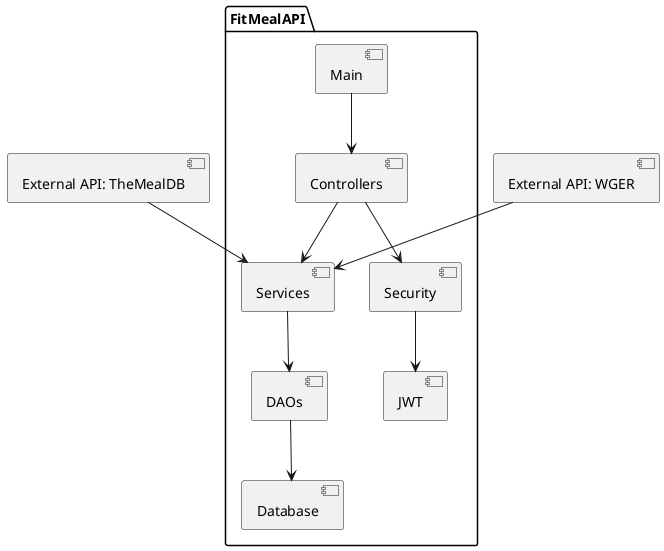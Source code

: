 @startuml
'https://plantuml.com/component-diagram

package "FitMealAPI" {
  [Main] --> [Controllers]
  [Controllers] --> [Services]
  [Services] --> [DAOs]
  [DAOs] --> [Database]

  [Controllers] --> [Security]
  [Security] --> [JWT]
}

[External API: TheMealDB] --> [Services]
[External API: WGER] --> [Services]
@enduml

//Project architecture
